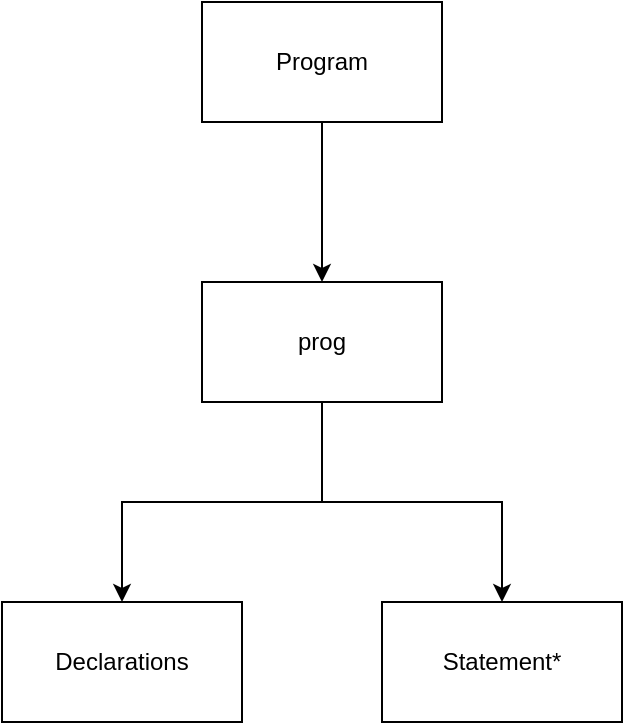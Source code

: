 <mxfile version="12.1.0" type="device" pages="1"><diagram id="AKfz-ZQ0f23m8CJ8MtBw" name="Page-1"><mxGraphModel dx="1422" dy="762" grid="1" gridSize="10" guides="1" tooltips="1" connect="1" arrows="1" fold="1" page="1" pageScale="1" pageWidth="827" pageHeight="1169" math="0" shadow="0"><root><mxCell id="0"/><mxCell id="1" parent="0"/><mxCell id="ir7ToYO0YBokIrR2BLtU-3" value="" style="edgeStyle=orthogonalEdgeStyle;rounded=0;orthogonalLoop=1;jettySize=auto;html=1;" edge="1" parent="1" source="ir7ToYO0YBokIrR2BLtU-1" target="ir7ToYO0YBokIrR2BLtU-2"><mxGeometry relative="1" as="geometry"/></mxCell><mxCell id="ir7ToYO0YBokIrR2BLtU-1" value="Program" style="rounded=0;whiteSpace=wrap;html=1;" vertex="1" parent="1"><mxGeometry x="340" y="90" width="120" height="60" as="geometry"/></mxCell><mxCell id="ir7ToYO0YBokIrR2BLtU-5" value="" style="edgeStyle=orthogonalEdgeStyle;rounded=0;orthogonalLoop=1;jettySize=auto;html=1;" edge="1" parent="1" source="ir7ToYO0YBokIrR2BLtU-2" target="ir7ToYO0YBokIrR2BLtU-4"><mxGeometry relative="1" as="geometry"/></mxCell><mxCell id="ir7ToYO0YBokIrR2BLtU-6" style="edgeStyle=orthogonalEdgeStyle;rounded=0;orthogonalLoop=1;jettySize=auto;html=1;exitX=0.5;exitY=1;exitDx=0;exitDy=0;entryX=0.5;entryY=0;entryDx=0;entryDy=0;" edge="1" parent="1" source="ir7ToYO0YBokIrR2BLtU-2" target="ir7ToYO0YBokIrR2BLtU-7"><mxGeometry relative="1" as="geometry"><mxPoint x="490" y="390" as="targetPoint"/></mxGeometry></mxCell><mxCell id="ir7ToYO0YBokIrR2BLtU-2" value="prog" style="rounded=0;whiteSpace=wrap;html=1;" vertex="1" parent="1"><mxGeometry x="340" y="230" width="120" height="60" as="geometry"/></mxCell><mxCell id="ir7ToYO0YBokIrR2BLtU-4" value="Declarations" style="rounded=0;whiteSpace=wrap;html=1;" vertex="1" parent="1"><mxGeometry x="240" y="390" width="120" height="60" as="geometry"/></mxCell><mxCell id="ir7ToYO0YBokIrR2BLtU-7" value="Statement*" style="rounded=0;whiteSpace=wrap;html=1;" vertex="1" parent="1"><mxGeometry x="430" y="390" width="120" height="60" as="geometry"/></mxCell></root></mxGraphModel></diagram></mxfile>
